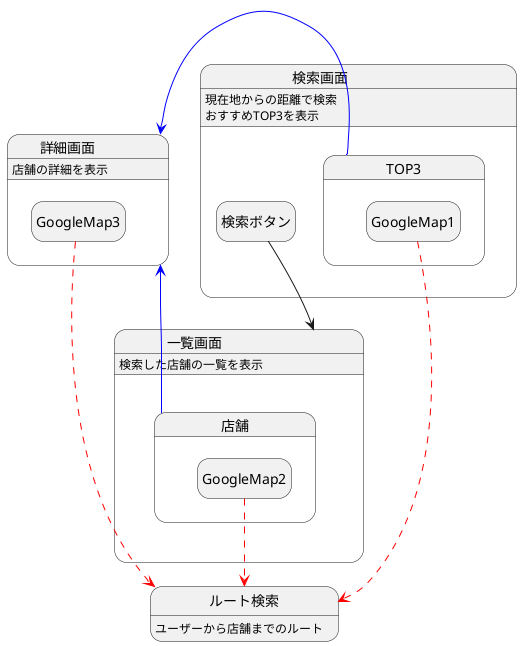 @startuml 画面遷移図
hide empty description
state 検索画面 {
    state 検索ボタン
    state TOP3 {
        state GoogleMap1
    }
}
state 一覧画面 {
    state 店舗 {
        state GoogleMap2 
    }
}
state 詳細画面 {
    state GoogleMap3 
}

検索画面 : 現在地からの距離で検索
検索画面 : おすすめTOP3を表示

一覧画面 : 検索した店舗の一覧を表示

詳細画面 : 店舗の詳細を表示

ルート検索 : ユーザーから店舗までのルート

検索ボタン -down-> 一覧画面
TOP3 -left[#blue]-> 詳細画面

店舗 -left[#blue]-> 詳細画面


GoogleMap1 -down[#red,dashed]-> ルート検索
GoogleMap2 -down[#red,dashed]-> ルート検索
GoogleMap3 -down[#red,dashed]-> ルート検索 

@enduml
